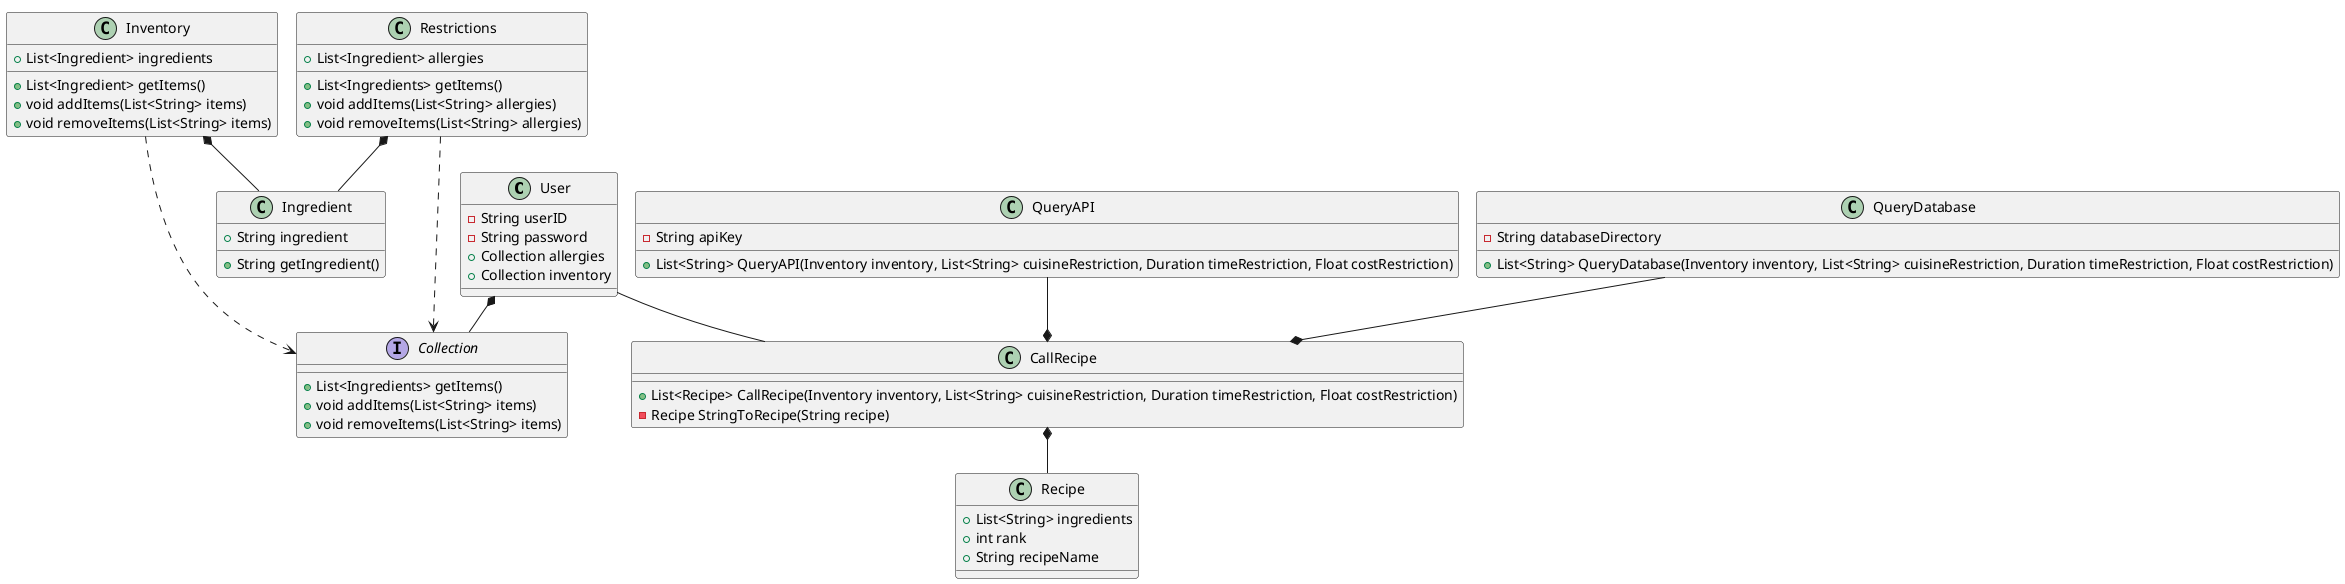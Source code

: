 @startuml
!pragma layout smetana
'https://plantuml.com/sequence-diagram

class User {
-String userID
-String password
+Collection allergies
+Collection inventory
}


interface Collection {
+ List<Ingredients> getItems()
+ void addItems(List<String> items)
+ void removeItems(List<String> items)
}

class Restrictions {
+ List<Ingredient> allergies

+ List<Ingredients> getItems()
+ void addItems(List<String> allergies)
+ void removeItems(List<String> allergies)
}

class Recipe{
+List<String> ingredients
+int rank
+String recipeName
}


class Inventory {
+List<Ingredient> ingredients

+ List<Ingredient> getItems()
+void addItems(List<String> items)
+void removeItems(List<String> items)
}


class Ingredient {
+String ingredient

+String getIngredient()
}

class CallRecipe {
+List<Recipe> CallRecipe(Inventory inventory, List<String> cuisineRestriction, Duration timeRestriction, Float costRestriction)
-Recipe StringToRecipe(String recipe)
}

class QueryAPI {
-String apiKey
+List<String> QueryAPI(Inventory inventory, List<String> cuisineRestriction, Duration timeRestriction, Float costRestriction)
}

class QueryDatabase {
-String databaseDirectory
+List<String> QueryDatabase(Inventory inventory, List<String> cuisineRestriction, Duration timeRestriction, Float costRestriction)
}

Inventory *-- Ingredient
QueryAPI --* CallRecipe
QueryDatabase --* CallRecipe
User -- CallRecipe
Restrictions *-- Ingredient
User *-- Collection
Inventory -.-> Collection
Restrictions -.-> Collection
CallRecipe *-- Recipe

@enduml